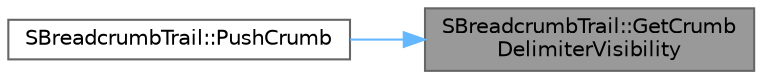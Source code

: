 digraph "SBreadcrumbTrail::GetCrumbDelimiterVisibility"
{
 // INTERACTIVE_SVG=YES
 // LATEX_PDF_SIZE
  bgcolor="transparent";
  edge [fontname=Helvetica,fontsize=10,labelfontname=Helvetica,labelfontsize=10];
  node [fontname=Helvetica,fontsize=10,shape=box,height=0.2,width=0.4];
  rankdir="RL";
  Node1 [id="Node000001",label="SBreadcrumbTrail::GetCrumb\lDelimiterVisibility",height=0.2,width=0.4,color="gray40", fillcolor="grey60", style="filled", fontcolor="black",tooltip=" "];
  Node1 -> Node2 [id="edge1_Node000001_Node000002",dir="back",color="steelblue1",style="solid",tooltip=" "];
  Node2 [id="Node000002",label="SBreadcrumbTrail::PushCrumb",height=0.2,width=0.4,color="grey40", fillcolor="white", style="filled",URL="$dd/d7a/classSBreadcrumbTrail.html#af41f911d1197a2f0b1c0d7b70f88560c",tooltip="Adds a crumb to the end of the trail."];
}
